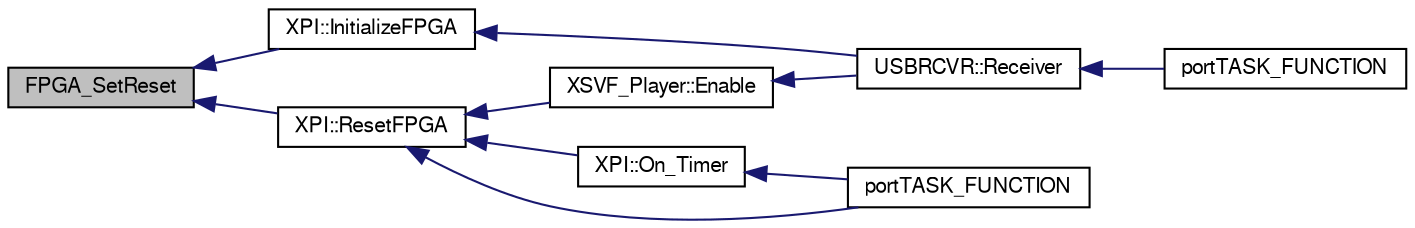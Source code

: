 digraph G
{
  bgcolor="transparent";
  edge [fontname="FreeSans",fontsize=10,labelfontname="FreeSans",labelfontsize=10];
  node [fontname="FreeSans",fontsize=10,shape=record];
  rankdir=LR;
  Node1 [label="FPGA_SetReset",height=0.2,width=0.4,color="black", fillcolor="grey75", style="filled" fontcolor="black"];
  Node1 -> Node2 [dir=back,color="midnightblue",fontsize=10,style="solid",fontname="FreeSans"];
  Node2 [label="XPI::InitializeFPGA",height=0.2,width=0.4,color="black",URL="$class_x_p_i.html#13617d172b308c1448c74f4535b2e73d"];
  Node2 -> Node3 [dir=back,color="midnightblue",fontsize=10,style="solid",fontname="FreeSans"];
  Node3 [label="USBRCVR::Receiver",height=0.2,width=0.4,color="black",URL="$class_u_s_b_r_c_v_r.html#f8361a896588ddbb643a4b79b59129b5"];
  Node3 -> Node4 [dir=back,color="midnightblue",fontsize=10,style="solid",fontname="FreeSans"];
  Node4 [label="portTASK_FUNCTION",height=0.2,width=0.4,color="black",URL="$usb_tasks_8cpp.html#bf532eb4d4d55d51477ea9534ab711ca"];
  Node1 -> Node5 [dir=back,color="midnightblue",fontsize=10,style="solid",fontname="FreeSans"];
  Node5 [label="XPI::ResetFPGA",height=0.2,width=0.4,color="black",URL="$class_x_p_i.html#5c51dda2c789ed0f0eec401f80d92c31"];
  Node5 -> Node6 [dir=back,color="midnightblue",fontsize=10,style="solid",fontname="FreeSans"];
  Node6 [label="XSVF_Player::Enable",height=0.2,width=0.4,color="black",URL="$class_x_s_v_f___player.html#ab49a062790f0a95e08d6f246b2a71b4"];
  Node6 -> Node3 [dir=back,color="midnightblue",fontsize=10,style="solid",fontname="FreeSans"];
  Node5 -> Node7 [dir=back,color="midnightblue",fontsize=10,style="solid",fontname="FreeSans"];
  Node7 [label="XPI::On_Timer",height=0.2,width=0.4,color="black",URL="$class_x_p_i.html#efca43b014ac7287f1ee782a2db45682"];
  Node7 -> Node8 [dir=back,color="midnightblue",fontsize=10,style="solid",fontname="FreeSans"];
  Node8 [label="portTASK_FUNCTION",height=0.2,width=0.4,color="black",URL="$sam7xpud_8cpp.html#53afc651bc94988b4b1644f21f16b515"];
  Node5 -> Node8 [dir=back,color="midnightblue",fontsize=10,style="solid",fontname="FreeSans"];
}
